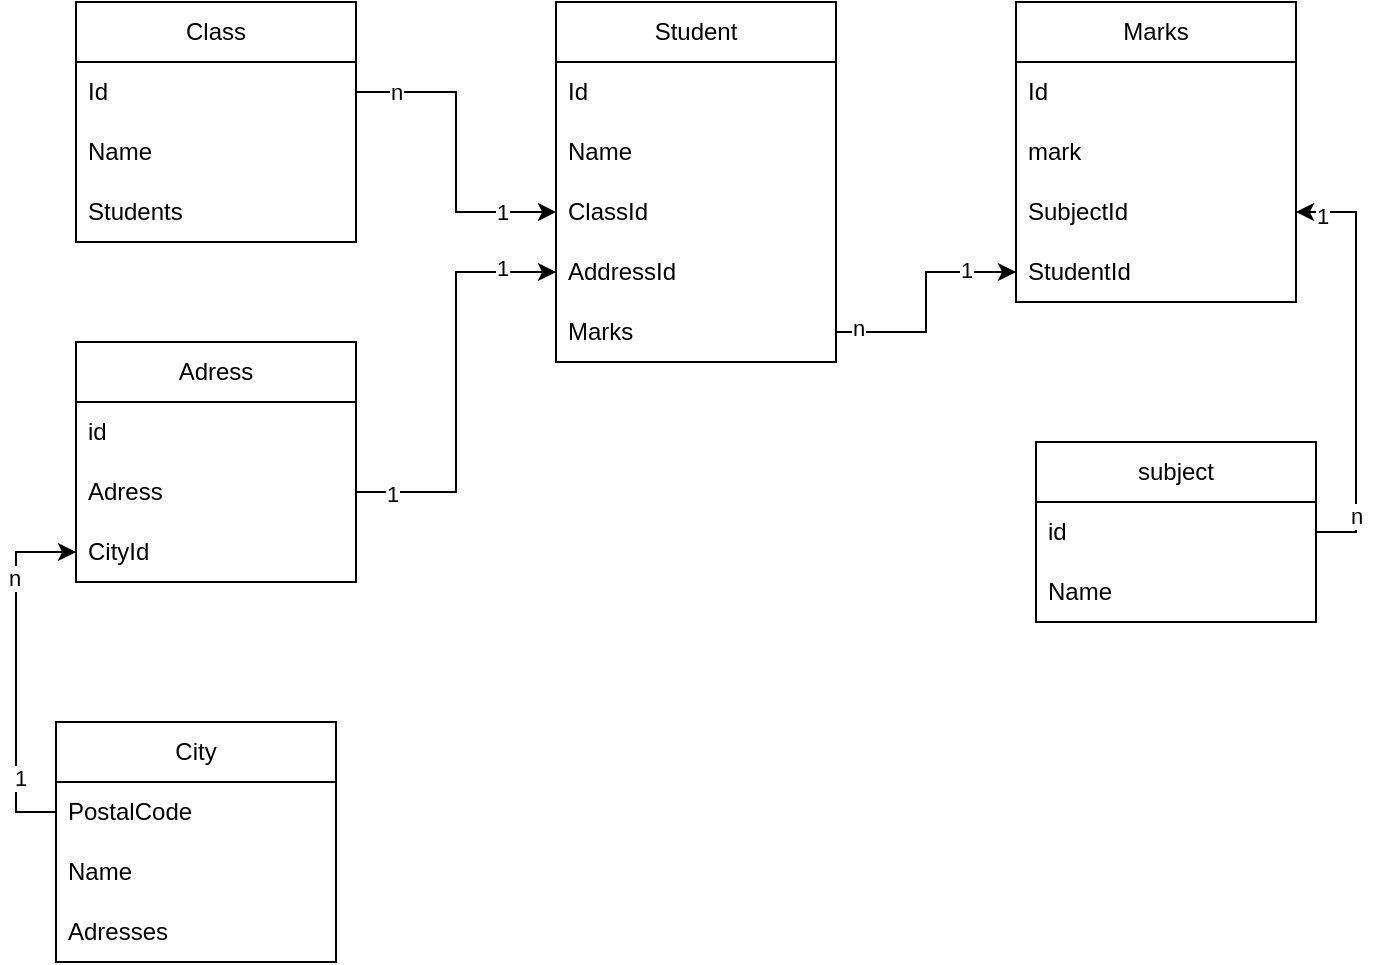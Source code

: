 <mxfile version="24.7.17">
  <diagram name="Page-1" id="cmOhCGr-TvgWsdQW680g">
    <mxGraphModel dx="1050" dy="653" grid="1" gridSize="10" guides="1" tooltips="1" connect="1" arrows="1" fold="1" page="1" pageScale="1" pageWidth="850" pageHeight="1100" math="0" shadow="0">
      <root>
        <mxCell id="0" />
        <mxCell id="1" parent="0" />
        <mxCell id="hT2sW_9a4_oL7CBsLHW9-1" value="Student" style="swimlane;fontStyle=0;childLayout=stackLayout;horizontal=1;startSize=30;horizontalStack=0;resizeParent=1;resizeParentMax=0;resizeLast=0;collapsible=1;marginBottom=0;whiteSpace=wrap;html=1;" vertex="1" parent="1">
          <mxGeometry x="410" y="80" width="140" height="180" as="geometry" />
        </mxCell>
        <mxCell id="hT2sW_9a4_oL7CBsLHW9-2" value="Id" style="text;strokeColor=none;fillColor=none;align=left;verticalAlign=middle;spacingLeft=4;spacingRight=4;overflow=hidden;points=[[0,0.5],[1,0.5]];portConstraint=eastwest;rotatable=0;whiteSpace=wrap;html=1;" vertex="1" parent="hT2sW_9a4_oL7CBsLHW9-1">
          <mxGeometry y="30" width="140" height="30" as="geometry" />
        </mxCell>
        <mxCell id="hT2sW_9a4_oL7CBsLHW9-3" value="Name" style="text;strokeColor=none;fillColor=none;align=left;verticalAlign=middle;spacingLeft=4;spacingRight=4;overflow=hidden;points=[[0,0.5],[1,0.5]];portConstraint=eastwest;rotatable=0;whiteSpace=wrap;html=1;" vertex="1" parent="hT2sW_9a4_oL7CBsLHW9-1">
          <mxGeometry y="60" width="140" height="30" as="geometry" />
        </mxCell>
        <mxCell id="hT2sW_9a4_oL7CBsLHW9-4" value="ClassId" style="text;strokeColor=none;fillColor=none;align=left;verticalAlign=middle;spacingLeft=4;spacingRight=4;overflow=hidden;points=[[0,0.5],[1,0.5]];portConstraint=eastwest;rotatable=0;whiteSpace=wrap;html=1;" vertex="1" parent="hT2sW_9a4_oL7CBsLHW9-1">
          <mxGeometry y="90" width="140" height="30" as="geometry" />
        </mxCell>
        <mxCell id="hT2sW_9a4_oL7CBsLHW9-5" value="AddressId" style="text;strokeColor=none;fillColor=none;align=left;verticalAlign=middle;spacingLeft=4;spacingRight=4;overflow=hidden;points=[[0,0.5],[1,0.5]];portConstraint=eastwest;rotatable=0;whiteSpace=wrap;html=1;" vertex="1" parent="hT2sW_9a4_oL7CBsLHW9-1">
          <mxGeometry y="120" width="140" height="30" as="geometry" />
        </mxCell>
        <mxCell id="hT2sW_9a4_oL7CBsLHW9-6" value="Marks" style="text;strokeColor=none;fillColor=none;align=left;verticalAlign=middle;spacingLeft=4;spacingRight=4;overflow=hidden;points=[[0,0.5],[1,0.5]];portConstraint=eastwest;rotatable=0;whiteSpace=wrap;html=1;" vertex="1" parent="hT2sW_9a4_oL7CBsLHW9-1">
          <mxGeometry y="150" width="140" height="30" as="geometry" />
        </mxCell>
        <mxCell id="hT2sW_9a4_oL7CBsLHW9-37" value="Class" style="swimlane;fontStyle=0;childLayout=stackLayout;horizontal=1;startSize=30;horizontalStack=0;resizeParent=1;resizeParentMax=0;resizeLast=0;collapsible=1;marginBottom=0;whiteSpace=wrap;html=1;" vertex="1" parent="1">
          <mxGeometry x="170" y="80" width="140" height="120" as="geometry" />
        </mxCell>
        <mxCell id="hT2sW_9a4_oL7CBsLHW9-38" value="Id" style="text;strokeColor=none;fillColor=none;align=left;verticalAlign=middle;spacingLeft=4;spacingRight=4;overflow=hidden;points=[[0,0.5],[1,0.5]];portConstraint=eastwest;rotatable=0;whiteSpace=wrap;html=1;" vertex="1" parent="hT2sW_9a4_oL7CBsLHW9-37">
          <mxGeometry y="30" width="140" height="30" as="geometry" />
        </mxCell>
        <mxCell id="hT2sW_9a4_oL7CBsLHW9-39" value="Name" style="text;strokeColor=none;fillColor=none;align=left;verticalAlign=middle;spacingLeft=4;spacingRight=4;overflow=hidden;points=[[0,0.5],[1,0.5]];portConstraint=eastwest;rotatable=0;whiteSpace=wrap;html=1;" vertex="1" parent="hT2sW_9a4_oL7CBsLHW9-37">
          <mxGeometry y="60" width="140" height="30" as="geometry" />
        </mxCell>
        <mxCell id="hT2sW_9a4_oL7CBsLHW9-40" value="Students" style="text;strokeColor=none;fillColor=none;align=left;verticalAlign=middle;spacingLeft=4;spacingRight=4;overflow=hidden;points=[[0,0.5],[1,0.5]];portConstraint=eastwest;rotatable=0;whiteSpace=wrap;html=1;" vertex="1" parent="hT2sW_9a4_oL7CBsLHW9-37">
          <mxGeometry y="90" width="140" height="30" as="geometry" />
        </mxCell>
        <mxCell id="hT2sW_9a4_oL7CBsLHW9-41" style="edgeStyle=orthogonalEdgeStyle;rounded=0;orthogonalLoop=1;jettySize=auto;html=1;exitX=1;exitY=0.5;exitDx=0;exitDy=0;entryX=0;entryY=0.5;entryDx=0;entryDy=0;" edge="1" parent="1" source="hT2sW_9a4_oL7CBsLHW9-38" target="hT2sW_9a4_oL7CBsLHW9-4">
          <mxGeometry relative="1" as="geometry" />
        </mxCell>
        <mxCell id="hT2sW_9a4_oL7CBsLHW9-48" value="n" style="edgeLabel;html=1;align=center;verticalAlign=middle;resizable=0;points=[];" vertex="1" connectable="0" parent="hT2sW_9a4_oL7CBsLHW9-41">
          <mxGeometry x="-0.752" relative="1" as="geometry">
            <mxPoint as="offset" />
          </mxGeometry>
        </mxCell>
        <mxCell id="hT2sW_9a4_oL7CBsLHW9-49" value="1" style="edgeLabel;html=1;align=center;verticalAlign=middle;resizable=0;points=[];" vertex="1" connectable="0" parent="hT2sW_9a4_oL7CBsLHW9-41">
          <mxGeometry x="0.66" relative="1" as="geometry">
            <mxPoint as="offset" />
          </mxGeometry>
        </mxCell>
        <mxCell id="hT2sW_9a4_oL7CBsLHW9-42" value="Adress" style="swimlane;fontStyle=0;childLayout=stackLayout;horizontal=1;startSize=30;horizontalStack=0;resizeParent=1;resizeParentMax=0;resizeLast=0;collapsible=1;marginBottom=0;whiteSpace=wrap;html=1;" vertex="1" parent="1">
          <mxGeometry x="170" y="250" width="140" height="120" as="geometry" />
        </mxCell>
        <mxCell id="hT2sW_9a4_oL7CBsLHW9-43" value="id" style="text;strokeColor=none;fillColor=none;align=left;verticalAlign=middle;spacingLeft=4;spacingRight=4;overflow=hidden;points=[[0,0.5],[1,0.5]];portConstraint=eastwest;rotatable=0;whiteSpace=wrap;html=1;" vertex="1" parent="hT2sW_9a4_oL7CBsLHW9-42">
          <mxGeometry y="30" width="140" height="30" as="geometry" />
        </mxCell>
        <mxCell id="hT2sW_9a4_oL7CBsLHW9-44" value="Adress" style="text;strokeColor=none;fillColor=none;align=left;verticalAlign=middle;spacingLeft=4;spacingRight=4;overflow=hidden;points=[[0,0.5],[1,0.5]];portConstraint=eastwest;rotatable=0;whiteSpace=wrap;html=1;" vertex="1" parent="hT2sW_9a4_oL7CBsLHW9-42">
          <mxGeometry y="60" width="140" height="30" as="geometry" />
        </mxCell>
        <mxCell id="hT2sW_9a4_oL7CBsLHW9-45" value="CityId" style="text;strokeColor=none;fillColor=none;align=left;verticalAlign=middle;spacingLeft=4;spacingRight=4;overflow=hidden;points=[[0,0.5],[1,0.5]];portConstraint=eastwest;rotatable=0;whiteSpace=wrap;html=1;" vertex="1" parent="hT2sW_9a4_oL7CBsLHW9-42">
          <mxGeometry y="90" width="140" height="30" as="geometry" />
        </mxCell>
        <mxCell id="hT2sW_9a4_oL7CBsLHW9-46" style="edgeStyle=orthogonalEdgeStyle;rounded=0;orthogonalLoop=1;jettySize=auto;html=1;exitX=1;exitY=0.5;exitDx=0;exitDy=0;entryX=0;entryY=0.5;entryDx=0;entryDy=0;" edge="1" parent="1" source="hT2sW_9a4_oL7CBsLHW9-44" target="hT2sW_9a4_oL7CBsLHW9-5">
          <mxGeometry relative="1" as="geometry" />
        </mxCell>
        <mxCell id="hT2sW_9a4_oL7CBsLHW9-50" value="1" style="edgeLabel;html=1;align=center;verticalAlign=middle;resizable=0;points=[];" vertex="1" connectable="0" parent="hT2sW_9a4_oL7CBsLHW9-46">
          <mxGeometry x="-0.831" y="-1" relative="1" as="geometry">
            <mxPoint as="offset" />
          </mxGeometry>
        </mxCell>
        <mxCell id="hT2sW_9a4_oL7CBsLHW9-51" value="1" style="edgeLabel;html=1;align=center;verticalAlign=middle;resizable=0;points=[];" vertex="1" connectable="0" parent="hT2sW_9a4_oL7CBsLHW9-46">
          <mxGeometry x="0.741" y="2" relative="1" as="geometry">
            <mxPoint as="offset" />
          </mxGeometry>
        </mxCell>
        <mxCell id="hT2sW_9a4_oL7CBsLHW9-52" value="City" style="swimlane;fontStyle=0;childLayout=stackLayout;horizontal=1;startSize=30;horizontalStack=0;resizeParent=1;resizeParentMax=0;resizeLast=0;collapsible=1;marginBottom=0;whiteSpace=wrap;html=1;" vertex="1" parent="1">
          <mxGeometry x="160" y="440" width="140" height="120" as="geometry" />
        </mxCell>
        <mxCell id="hT2sW_9a4_oL7CBsLHW9-53" value="PostalCode" style="text;strokeColor=none;fillColor=none;align=left;verticalAlign=middle;spacingLeft=4;spacingRight=4;overflow=hidden;points=[[0,0.5],[1,0.5]];portConstraint=eastwest;rotatable=0;whiteSpace=wrap;html=1;" vertex="1" parent="hT2sW_9a4_oL7CBsLHW9-52">
          <mxGeometry y="30" width="140" height="30" as="geometry" />
        </mxCell>
        <mxCell id="hT2sW_9a4_oL7CBsLHW9-54" value="Name" style="text;strokeColor=none;fillColor=none;align=left;verticalAlign=middle;spacingLeft=4;spacingRight=4;overflow=hidden;points=[[0,0.5],[1,0.5]];portConstraint=eastwest;rotatable=0;whiteSpace=wrap;html=1;" vertex="1" parent="hT2sW_9a4_oL7CBsLHW9-52">
          <mxGeometry y="60" width="140" height="30" as="geometry" />
        </mxCell>
        <mxCell id="hT2sW_9a4_oL7CBsLHW9-55" value="Adresses" style="text;strokeColor=none;fillColor=none;align=left;verticalAlign=middle;spacingLeft=4;spacingRight=4;overflow=hidden;points=[[0,0.5],[1,0.5]];portConstraint=eastwest;rotatable=0;whiteSpace=wrap;html=1;" vertex="1" parent="hT2sW_9a4_oL7CBsLHW9-52">
          <mxGeometry y="90" width="140" height="30" as="geometry" />
        </mxCell>
        <mxCell id="hT2sW_9a4_oL7CBsLHW9-56" style="edgeStyle=orthogonalEdgeStyle;rounded=0;orthogonalLoop=1;jettySize=auto;html=1;exitX=0;exitY=0.5;exitDx=0;exitDy=0;entryX=0;entryY=0.5;entryDx=0;entryDy=0;" edge="1" parent="1" source="hT2sW_9a4_oL7CBsLHW9-53" target="hT2sW_9a4_oL7CBsLHW9-45">
          <mxGeometry relative="1" as="geometry" />
        </mxCell>
        <mxCell id="hT2sW_9a4_oL7CBsLHW9-57" value="1" style="edgeLabel;html=1;align=center;verticalAlign=middle;resizable=0;points=[];" vertex="1" connectable="0" parent="hT2sW_9a4_oL7CBsLHW9-56">
          <mxGeometry x="-0.589" y="-2" relative="1" as="geometry">
            <mxPoint as="offset" />
          </mxGeometry>
        </mxCell>
        <mxCell id="hT2sW_9a4_oL7CBsLHW9-58" value="n" style="edgeLabel;html=1;align=center;verticalAlign=middle;resizable=0;points=[];" vertex="1" connectable="0" parent="hT2sW_9a4_oL7CBsLHW9-56">
          <mxGeometry x="0.522" y="1" relative="1" as="geometry">
            <mxPoint as="offset" />
          </mxGeometry>
        </mxCell>
        <mxCell id="hT2sW_9a4_oL7CBsLHW9-63" value="subject" style="swimlane;fontStyle=0;childLayout=stackLayout;horizontal=1;startSize=30;horizontalStack=0;resizeParent=1;resizeParentMax=0;resizeLast=0;collapsible=1;marginBottom=0;whiteSpace=wrap;html=1;" vertex="1" parent="1">
          <mxGeometry x="650" y="300" width="140" height="90" as="geometry" />
        </mxCell>
        <mxCell id="hT2sW_9a4_oL7CBsLHW9-64" value="id" style="text;strokeColor=none;fillColor=none;align=left;verticalAlign=middle;spacingLeft=4;spacingRight=4;overflow=hidden;points=[[0,0.5],[1,0.5]];portConstraint=eastwest;rotatable=0;whiteSpace=wrap;html=1;" vertex="1" parent="hT2sW_9a4_oL7CBsLHW9-63">
          <mxGeometry y="30" width="140" height="30" as="geometry" />
        </mxCell>
        <mxCell id="hT2sW_9a4_oL7CBsLHW9-65" value="Name" style="text;strokeColor=none;fillColor=none;align=left;verticalAlign=middle;spacingLeft=4;spacingRight=4;overflow=hidden;points=[[0,0.5],[1,0.5]];portConstraint=eastwest;rotatable=0;whiteSpace=wrap;html=1;" vertex="1" parent="hT2sW_9a4_oL7CBsLHW9-63">
          <mxGeometry y="60" width="140" height="30" as="geometry" />
        </mxCell>
        <mxCell id="hT2sW_9a4_oL7CBsLHW9-68" value="Marks" style="swimlane;fontStyle=0;childLayout=stackLayout;horizontal=1;startSize=30;horizontalStack=0;resizeParent=1;resizeParentMax=0;resizeLast=0;collapsible=1;marginBottom=0;whiteSpace=wrap;html=1;" vertex="1" parent="1">
          <mxGeometry x="640" y="80" width="140" height="150" as="geometry" />
        </mxCell>
        <mxCell id="hT2sW_9a4_oL7CBsLHW9-69" value="Id" style="text;strokeColor=none;fillColor=none;align=left;verticalAlign=middle;spacingLeft=4;spacingRight=4;overflow=hidden;points=[[0,0.5],[1,0.5]];portConstraint=eastwest;rotatable=0;whiteSpace=wrap;html=1;" vertex="1" parent="hT2sW_9a4_oL7CBsLHW9-68">
          <mxGeometry y="30" width="140" height="30" as="geometry" />
        </mxCell>
        <mxCell id="hT2sW_9a4_oL7CBsLHW9-70" value="mark" style="text;strokeColor=none;fillColor=none;align=left;verticalAlign=middle;spacingLeft=4;spacingRight=4;overflow=hidden;points=[[0,0.5],[1,0.5]];portConstraint=eastwest;rotatable=0;whiteSpace=wrap;html=1;" vertex="1" parent="hT2sW_9a4_oL7CBsLHW9-68">
          <mxGeometry y="60" width="140" height="30" as="geometry" />
        </mxCell>
        <mxCell id="hT2sW_9a4_oL7CBsLHW9-71" value="SubjectId" style="text;strokeColor=none;fillColor=none;align=left;verticalAlign=middle;spacingLeft=4;spacingRight=4;overflow=hidden;points=[[0,0.5],[1,0.5]];portConstraint=eastwest;rotatable=0;whiteSpace=wrap;html=1;" vertex="1" parent="hT2sW_9a4_oL7CBsLHW9-68">
          <mxGeometry y="90" width="140" height="30" as="geometry" />
        </mxCell>
        <mxCell id="hT2sW_9a4_oL7CBsLHW9-72" value="StudentId" style="text;strokeColor=none;fillColor=none;align=left;verticalAlign=middle;spacingLeft=4;spacingRight=4;overflow=hidden;points=[[0,0.5],[1,0.5]];portConstraint=eastwest;rotatable=0;whiteSpace=wrap;html=1;" vertex="1" parent="hT2sW_9a4_oL7CBsLHW9-68">
          <mxGeometry y="120" width="140" height="30" as="geometry" />
        </mxCell>
        <mxCell id="hT2sW_9a4_oL7CBsLHW9-73" style="edgeStyle=orthogonalEdgeStyle;rounded=0;orthogonalLoop=1;jettySize=auto;html=1;exitX=1;exitY=0.5;exitDx=0;exitDy=0;entryX=0;entryY=0.5;entryDx=0;entryDy=0;" edge="1" parent="1" source="hT2sW_9a4_oL7CBsLHW9-6" target="hT2sW_9a4_oL7CBsLHW9-72">
          <mxGeometry relative="1" as="geometry" />
        </mxCell>
        <mxCell id="hT2sW_9a4_oL7CBsLHW9-74" value="n" style="edgeLabel;html=1;align=center;verticalAlign=middle;resizable=0;points=[];" vertex="1" connectable="0" parent="hT2sW_9a4_oL7CBsLHW9-73">
          <mxGeometry x="-0.827" y="2" relative="1" as="geometry">
            <mxPoint as="offset" />
          </mxGeometry>
        </mxCell>
        <mxCell id="hT2sW_9a4_oL7CBsLHW9-75" value="1" style="edgeLabel;html=1;align=center;verticalAlign=middle;resizable=0;points=[];" vertex="1" connectable="0" parent="hT2sW_9a4_oL7CBsLHW9-73">
          <mxGeometry x="0.573" y="1" relative="1" as="geometry">
            <mxPoint as="offset" />
          </mxGeometry>
        </mxCell>
        <mxCell id="hT2sW_9a4_oL7CBsLHW9-76" style="edgeStyle=orthogonalEdgeStyle;rounded=0;orthogonalLoop=1;jettySize=auto;html=1;exitX=1;exitY=0.5;exitDx=0;exitDy=0;entryX=1;entryY=0.5;entryDx=0;entryDy=0;" edge="1" parent="1" source="hT2sW_9a4_oL7CBsLHW9-64" target="hT2sW_9a4_oL7CBsLHW9-71">
          <mxGeometry relative="1" as="geometry" />
        </mxCell>
        <mxCell id="hT2sW_9a4_oL7CBsLHW9-77" value="1" style="edgeLabel;html=1;align=center;verticalAlign=middle;resizable=0;points=[];" vertex="1" connectable="0" parent="hT2sW_9a4_oL7CBsLHW9-76">
          <mxGeometry x="0.874" y="2" relative="1" as="geometry">
            <mxPoint as="offset" />
          </mxGeometry>
        </mxCell>
        <mxCell id="hT2sW_9a4_oL7CBsLHW9-78" value="n" style="edgeLabel;html=1;align=center;verticalAlign=middle;resizable=0;points=[];" vertex="1" connectable="0" parent="hT2sW_9a4_oL7CBsLHW9-76">
          <mxGeometry x="-0.731" relative="1" as="geometry">
            <mxPoint as="offset" />
          </mxGeometry>
        </mxCell>
      </root>
    </mxGraphModel>
  </diagram>
</mxfile>

